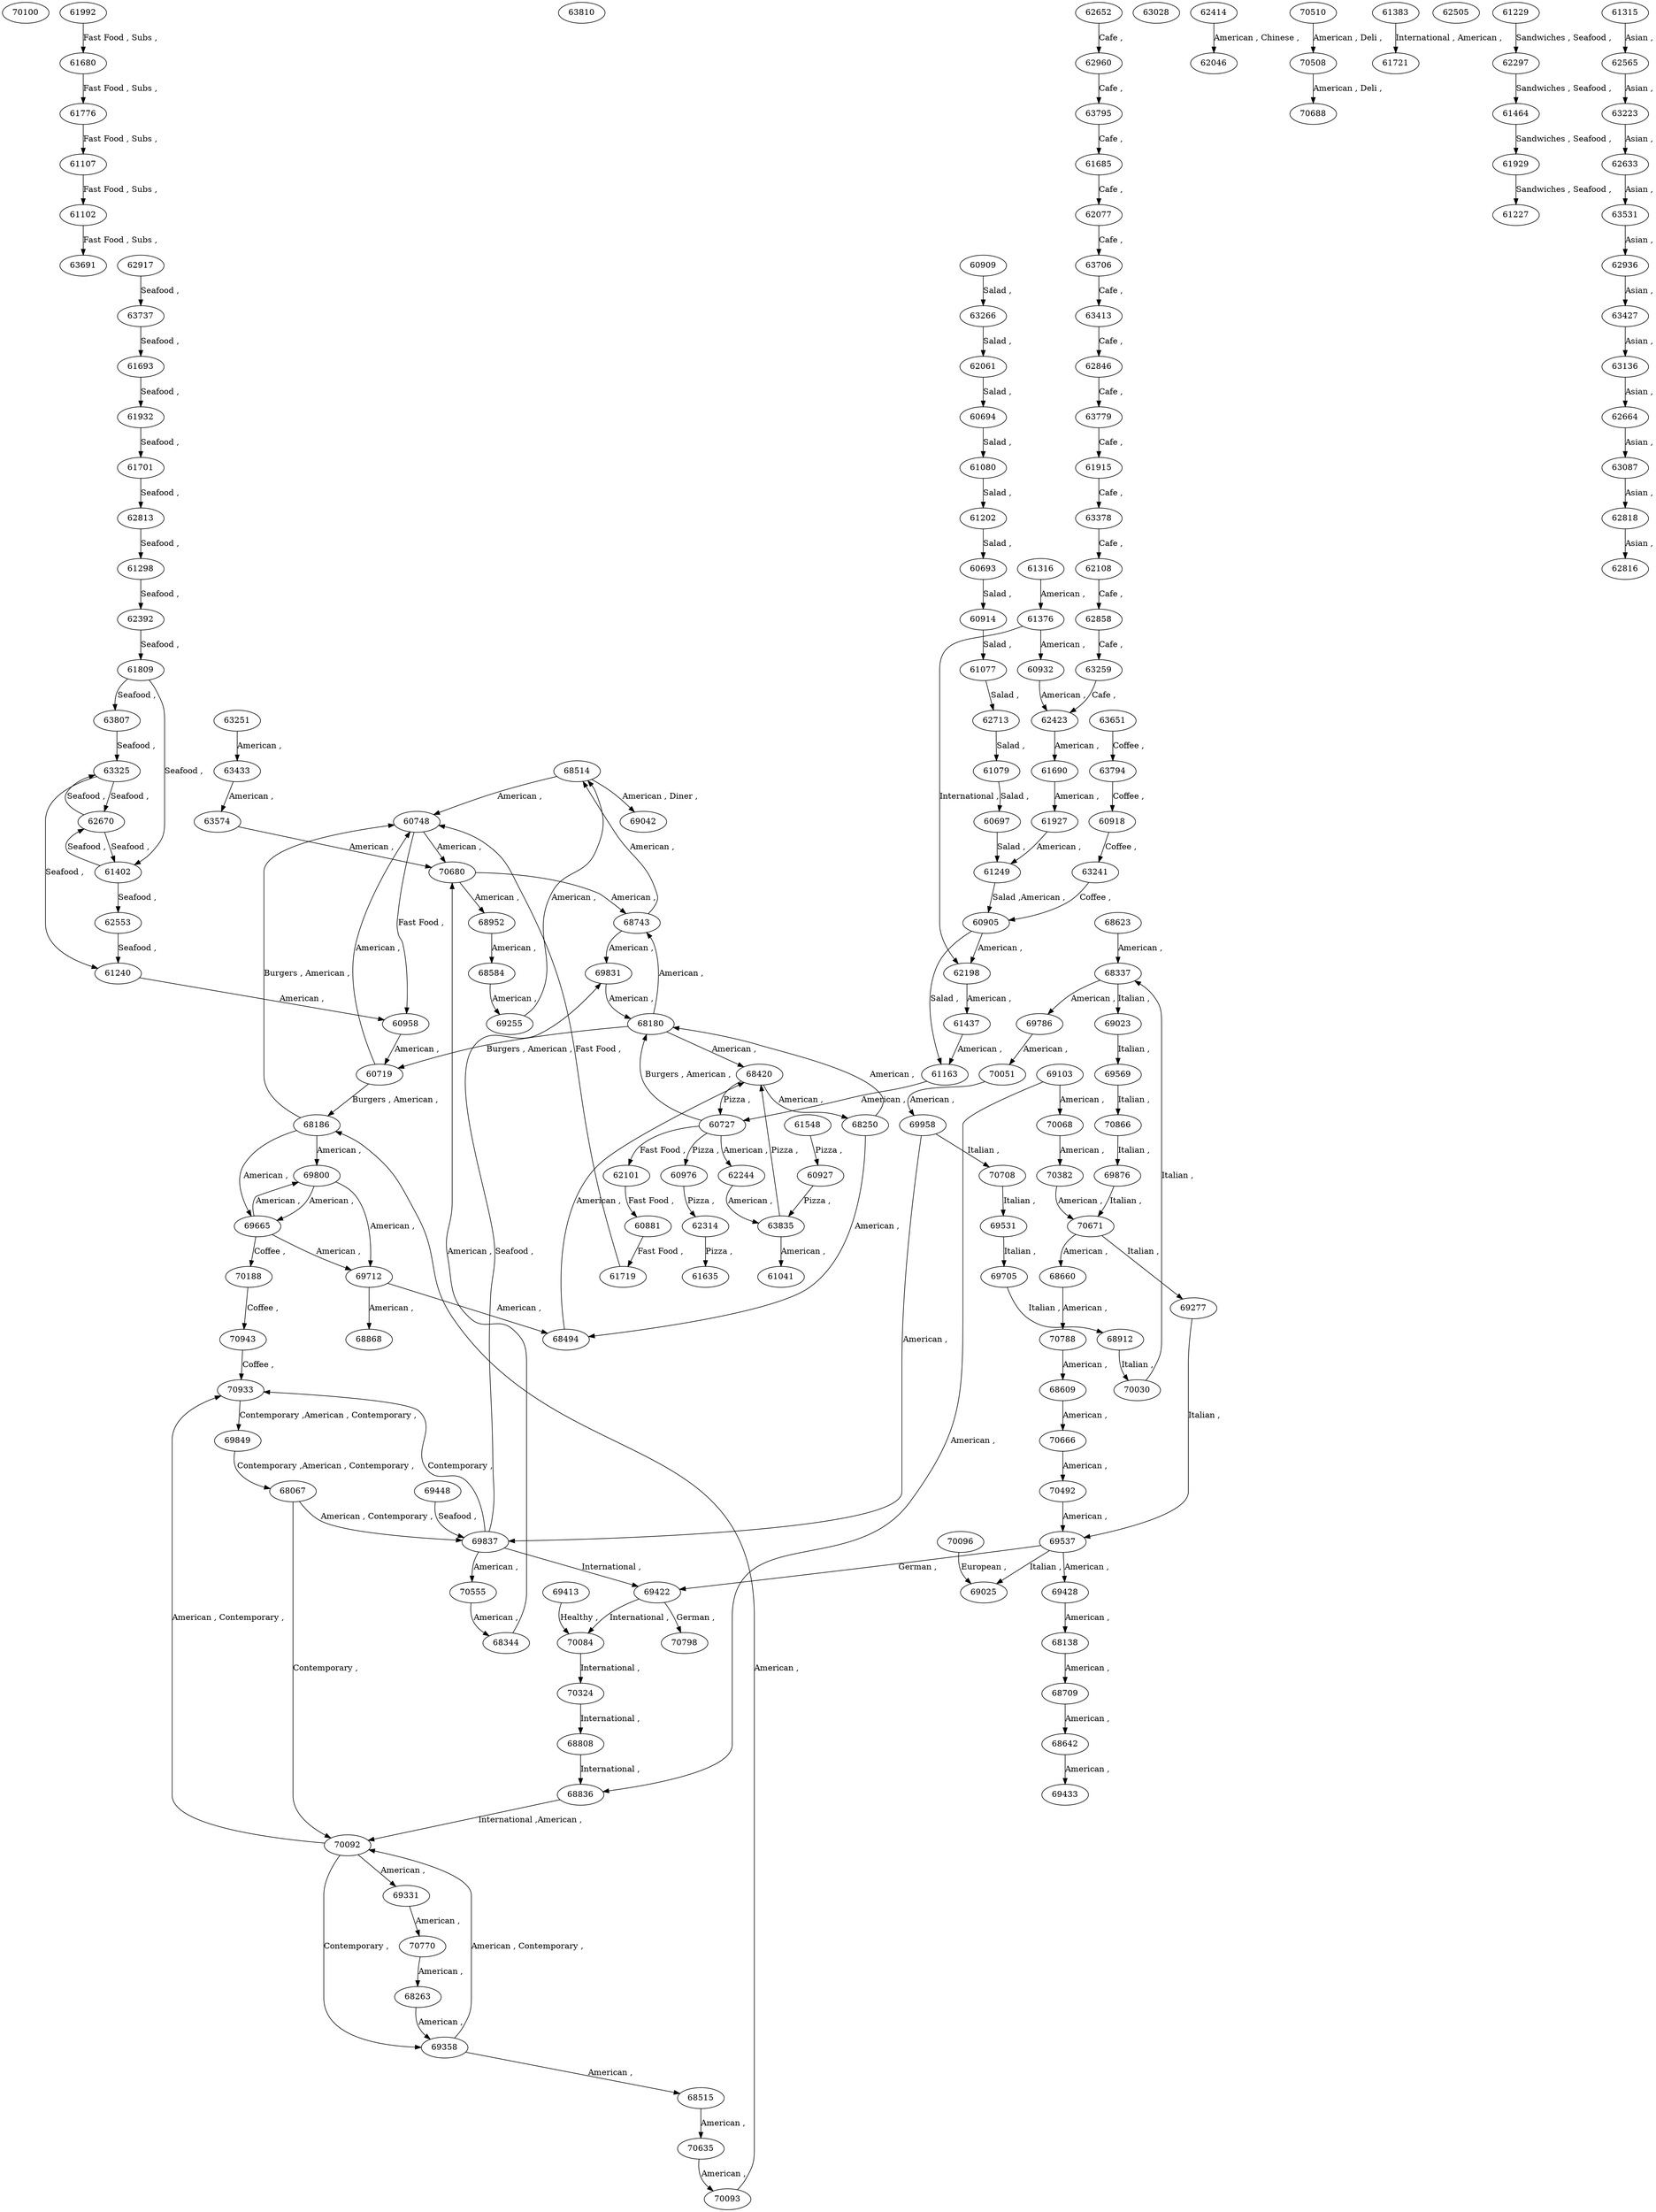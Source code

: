 strict digraph G {
  70100 [ id="70100" name="India Garden" score="0.0" x="35.578815" y="-82.521095" keywords="Indian , Asian , Pakistani ," ];
  61992 [ id="61992" name="Quoc Huong Banh Mi Fast Food" score="0.0" x="33.888906" y="-84.283884" keywords="Vietnamese , Fast Food , Sandwiches , Subs ," ];
  61680 [ id="61680" name="Gyro Wrap" score="0.0" x="33.957749" y="-83.375742" keywords="Greek , Fast Food , Sandwiches , Subs ," ];
  61776 [ id="61776" name="Schlotzskys Deli" score="0.0" x="33.945915" y="-83.405241" keywords="Pizza , Sandwiches , American , Deli , Fast Food , Subs , Wraps ," ];
  61107 [ id="61107" name="Subway" score="0.0" x="33.948915" y="-83.409536" keywords="Sandwiches , American , Fast Food , Subs ," ];
  61102 [ id="61102" name="Subway" score="0.0" x="33.961967" y="-83.39283" keywords="Sandwiches , American , Fast Food , Subs ," ];
  63691 [ id="63691" name="Subway" score="0.0" x="33.992176" y="-83.759689" keywords="Sandwiches , American , Subs , Fast Food ," ];
  63810 [ id="63810" name="Helen's Country Cafe" score="0.0" x="34.702978" y="-83.73676" keywords="American , Cafe ," ];
  68514 [ id="68514" name="Huddle House Restaurant" score="0.0" x="35.045516" y="-83.821471" keywords="American , Diner ," ];
  69042 [ id="69042" name="Huddle House Restaurant" score="0.0" x="35.556647" y="-82.537988" keywords="American , Diner ," ];
  68180 [ id="68180" name="Burger King" score="0.0" x="35.498133" y="-82.985395" keywords="Burgers , Fast Food , American ," ];
  63028 [ id="63028" name="Taj of India" score="0.0" x="33.514706" y="-82.0592" keywords="Indian , Pakistani ," ];
  68186 [ id="68186" name="Burger King" score="0.0" x="35.240107" y="-82.729746" keywords="Burgers , American , Fast Food ," ];
  69800 [ id="69800" name="Henry's" score="0.0" x="35.2358346166667" y="-82.73146325" keywords="American ," ];
  69665 [ id="69665" name="Sunrise Cafe" score="0.0" x="35.23621511" y="-82.73267288" keywords="American , Coffee ," ];
  69712 [ id="69712" name="Hob Nob Restaurant" score="0.0" x="35.234283" y="-82.73541" keywords="American ," ];
  68494 [ id="68494" name="Taco Bell" score="0.0" x="35.526312" y="-82.961467" keywords="American , Mexican ," ];
  68420 [ id="68420" name="Dominos Pizza" score="0.0" x="35.500411" y="-82.987204" keywords="Pizza , American , Subs , Wings ," ];
  68250 [ id="68250" name="McDonald's" score="0.0" x="35.50401895" y="-82.99130085" keywords="American , Fast Food ," ];
  68743 [ id="68743" name="Bogart's Restaurant and Tavern" score="0.0" x="35.48586" y="-82.9905186666667" keywords="American ," ];
  60748 [ id="60748" name="Burger King" score="0.0" x="34.879638" y="-83.389552" keywords="American , Burgers , Fast Food ," ];
  70680 [ id="70680" name="Harrisons Fine Dining and Catering" score="0.0" x="35.38099" y="-83.252807" keywords="American ," ];
  68952 [ id="68952" name="Lucio's Restaurant" score="0.0" x="35.184745" y="-83.36945" keywords="American , Italian ," ];
  68584 [ id="68584" name="The Normandie" score="0.0" x="35.179473" y="-83.385968" keywords="American ," ];
  69255 [ id="69255" name="Sunset Restaurant" score="0.0" x="35.186175" y="-83.389152" keywords="American ," ];
  69837 [ id="69837" name="Savoy" score="0.0" x="35.638836" y="-82.57645" keywords="American , International , Contemporary , Seafood ," ];
  69422 [ id="69422" name="The Bier Garden" score="0.0" x="35.596088" y="-82.55498" keywords="American , Fusion , German , International ," ];
  70084 [ id="70084" name="Doc Chey's" score="0.0" x="35.593502" y="-82.551456" keywords="Asian , Chinese , Korean , Thai , Vietnamese , Healthy , International , Noodle Bar , Pan Asian ," ];
  70324 [ id="70324" name="Fig" score="0.0" x="35.567056" y="-82.541498" keywords="American , French , Fusion , International , Seafood ," ];
  68808 [ id="68808" name="Applebee's" score="0.0" x="35.510633" y="-82.526488" keywords="American , Barbecue , Burgers , Steak , Cajun , International , Ribs , Sandwiches , Soup ," ];
  68836 [ id="68836" name="Applebee's" score="0.0" x="35.329717" y="-82.448546" keywords="American , Burgers , Steak , Barbecue , Cajun , International , Ribs , Sandwiches , Soup ," ];
  70092 [ id="70092" name="Flight-Wood Grill and Wine Bar" score="0.0" x="35.31678" y="-82.46027" keywords="American , Contemporary , Grill , International ," ];
  62917 [ id="62917" name="California Dreaming" score="0.0" x="33.996681" y="-84.07858" keywords="American , Burgers , Sandwiches , Seafood , Steak , Tex Mex ," ];
  63737 [ id="63737" name="Footprints Cafe" score="0.0" x="33.93349" y="-83.9779342" keywords="Caribbean , Cajun , Creole , Seafood ," ];
  61693 [ id="61693" name="Outback Steakhouse" score="0.0" x="34.02512" y="-84.05189" keywords="Steak , American , Barbecue , Burgers , Ribs , Seafood ," ];
  61932 [ id="61932" name="Austin's Steaks and Seafood" score="0.0" x="34.186913" y="-84.14392" keywords="Steak , American , Seafood ," ];
  61701 [ id="61701" name="Outback Steakhouse" score="0.0" x="34.180667" y="-84.132844" keywords="Steak , American , Barbecue , Burgers , Ribs , Seafood ," ];
  62813 [ id="62813" name="Foster House" score="0.0" x="34.207412" y="-84.141902" keywords="American , Ice Cream , Sandwiches , Seafood , Southern ," ];
  61298 [ id="61298" name="Captian D's Seafood" score="0.0" x="34.093655" y="-84.00931" keywords="Seafood , American ," ];
  62392 [ id="62392" name="Bonefish Grill" score="0.0" x="34.075924" y="-83.98402" keywords="Seafood , American ," ];
  61809 [ id="61809" name="Logan's Roadhouse" score="0.0" x="33.9397640546223" y="-83.4595727920532" keywords="American , Burgers , Seafood , Steak ," ];
  63807 [ id="63807" name="Fish Tales Lakeside Grille" score="0.0" x="34.181071" y="-83.931789" keywords="Seafood , American , Caribbean ," ];
  63325 [ id="63325" name="Mama's Boy Restaurant" score="0.0" x="33.953304" y="-83.36532" keywords="Southern , Vegetarian , American , Burgers , Eclectic , Seafood , Soul Food ," ];
  62670 [ id="62670" name="Copper Creek Brewing Company" score="0.0" x="33.958885" y="-83.376663" keywords="American , Seafood ," ];
  61402 [ id="61402" name="Captain D's Seafood" score="0.0" x="33.960552" y="-83.384285" keywords="American , Seafood ," ];
  62553 [ id="62553" name="Crossroads Bar and Grille" score="0.0" x="34.176268" y="-83.911599" keywords="American , Seafood , Steak ," ];
  61240 [ id="61240" name="Swamp Guinea Restaurant" score="0.0" x="34.373728" y="-82.939563" keywords="American , Seafood ," ];
  61249 [ id="61249" name="Chili's" score="0.0" x="34.296377" y="-83.854446" keywords="American , Burgers , Mexican , Sandwiches , Southwestern , Tex Mex , Barbecue , Healthy , Pub Food , Ribs , Salad , Soup , Steak , Traditional ," ];
  62414 [ id="62414" name="China Heaven" score="0.0" x="33.99074" y="-84.27671" keywords="American , Asian , Chinese , International ," ];
  62046 [ id="62046" name="Golden Palace II" score="0.0" x="34.004684" y="-83.98817" keywords="Chinese , American , Asian ," ];
  61376 [ id="61376" name="Applebee's" score="0.0" x="34.284189" y="-83.847218" keywords="American , Burgers , Sandwiches , Barbecue , Cajun , International , Ribs , Soup , Steak ," ];
  62198 [ id="62198" name="Luna's Restaurant" score="0.0" x="34.29883" y="-83.827109" keywords="American , Continental , International , Italian ," ];
  69448 [ id="69448" name="Fisherman's Quarters II" score="0.0" x="35.5790565" y="-82.608626" keywords="Seafood , American ," ];
  69831 [ id="69831" name="Sagebrush Steakhouse" score="0.0" x="35.55741" y="-82.85117" keywords="American , Seafood , Steak ," ];
  70510 [ id="70510" name="Jersey Mike's Subs" score="0.0" x="35.515955" y="-82.527738" keywords="Sandwiches , American , Deli , Subs , Wraps ," ];
  70508 [ id="70508" name="Jersey Mike's Subs" score="0.0" x="35.583057" y="-82.603606" keywords="American , Sandwiches , Deli , Wraps ," ];
  70688 [ id="70688" name="Jersey Mike's Subs" score="0.0" x="35.622127" y="-82.554597" keywords="Sandwiches , American , Deli ," ];
  63251 [ id="63251" name="Zaxby's" score="0.0" x="34.875707" y="-83.961596" keywords="American , Wings ," ];
  63433 [ id="63433" name="Comfort Cafe" score="0.0" x="34.876759" y="-83.958061" keywords="American , Cafe , Deli ," ];
  63574 [ id="63574" name="Wendys" score="0.0" x="34.882536" y="-83.949313" keywords="American , Burgers , Fast Food , Soup ," ];
  61383 [ id="61383" name="Applebee's" score="0.0" x="33.949241" y="-83.412051" keywords="American , Burgers , Barbecue , Cajun , Sandwiches , Grill , International , Ribs , Soup , Steak ," ];
  61721 [ id="61721" name="City Bar" score="0.0" x="33.95867" y="-83.37556" keywords="American , International ," ];
  69537 [ id="69537" name="Black Forest Restaurant" score="0.0" x="35.47977" y="-82.524469" keywords="German , Italian , American , Catering ," ];
  70798 [ id="70798" name="Bavarian Dining Restaurant" score="0.0" x="35.657593" y="-82.57983" keywords="German , Austrian ," ];
  68623 [ id="68623" name="Leicester Restaurant" score="0.0" x="35.591545" y="-82.60454" keywords="American ," ];
  68337 [ id="68337" name="Pizza Hut" score="0.0" x="35.564112" y="-82.628418" keywords="Pizza , American , Chicken , Italian , Pasta , Wings ," ];
  69786 [ id="69786" name="Fatz Cafe" score="0.0" x="35.5614185" y="-82.6322975" keywords="American , Cafe ," ];
  70051 [ id="70051" name="Urban Burrito" score="0.0" x="35.638836" y="-82.57645" keywords="American , Mexican , Southwestern ," ];
  69958 [ id="69958" name="Asheville Pizza and Brewing Company" score="0.0" x="35.638836" y="-82.57645" keywords="Pizza , American , Italian ," ];
  70555 [ id="70555" name="Philly Hoagie House" score="0.0" x="35.65196" y="-82.58098675" keywords="Sandwiches , Ice Cream , American , Subs ," ];
  68344 [ id="68344" name="Pizza Hut" score="0.0" x="35.667892" y="-82.584496" keywords="Pizza , American , Italian ," ];
  70708 [ id="70708" name="Mezzaluna Pizza Company" score="0.0" x="35.3152" y="-82.45993" keywords="Italian , Pizza ," ];
  69531 [ id="69531" name="Vincenzo's Ristorante and Bistro" score="0.0" x="35.59616" y="-82.55095" keywords="Italian , Continental , Seafood ," ];
  69705 [ id="69705" name="Fiore's Cottonwood Ristorante Toscana" score="0.0" x="35.59583" y="-82.55038" keywords="Italian , Pizza ," ];
  68912 [ id="68912" name="Olive Garden" score="0.0" x="35.592347" y="-82.530897" keywords="Italian , American ," ];
  70030 [ id="70030" name="Pomodoros Greek and Italian Cafe" score="0.0" x="35.587395" y="-82.49108" keywords="Italian , Greek , Ice Cream , Mediterranean , Pizza ," ];
  69023 [ id="69023" name="Carrabba's Italian Grill" score="0.0" x="35.586246" y="-82.52814" keywords="Italian ," ];
  69569 [ id="69569" name="Pastabilities" score="0.0" x="35.577923" y="-82.5805" keywords="Italian , Pizza , Pasta ," ];
  70866 [ id="70866" name="Rezaz Mediterranean Cuisine" score="0.0" x="35.567933" y="-82.543955" keywords="Mediterranean , Italian , American , Greek ," ];
  69876 [ id="69876" name="Eddie Spaghetti" score="0.0" x="35.521152" y="-82.529106" keywords="Italian , Pizza ," ];
  70671 [ id="70671" name="Frankie Bones Restaurant and Lounge" score="0.0" x="35.50261" y="-82.52358" keywords="American , Italian , Steak , Salad , Seafood ," ];
  69277 [ id="69277" name="Iannucci's Pizzeria and Italian" score="0.0" x="35.488521" y="-82.524323" keywords="Italian , Pizza ," ];
  69025 [ id="69025" name="Carrabba's Italian Grill" score="0.0" x="35.445602" y="-82.53724" keywords="Italian , European ," ];
  70096 [ id="70096" name="Gondola Italian Restaurant" score="0.0" x="35.28367" y="-81.27221" keywords="Italian , European , Pizza ," ];
  70188 [ id="70188" name="Flat Rock Coffee" score="0.0" x="35.29712" y="-82.4136089" keywords="Coffee ," ];
  70943 [ id="70943" name="The Living Room Coffeehouse and Cafe" score="0.0" x="35.318135" y="-82.460509" keywords="Coffee , Sandwiches ," ];
  70933 [ id="70933" name="Posana Cafe" score="0.0" x="35.59503" y="-82.5517" keywords="American , Asian , Coffee , Contemporary , Continental , Tea ," ];
  60958 [ id="60958" name="Pizza Hut" score="0.0" x="34.448291" y="-83.127494" keywords="Pizza , American , Fast Food , Italian ," ];
  60719 [ id="60719" name="Shoney's Restaurant" score="0.0" x="34.448219" y="-83.126418" keywords="American , Burgers ," ];
  69103 [ id="69103" name="Fatz Cafe" score="0.0" x="35.3309395" y="-82.446824" keywords="American , Cafe ," ];
  70068 [ id="70068" name="Chick-Fil-A" score="0.0" x="35.503228" y="-82.523781" keywords="American , Fast Food , Salad , Sandwiches , Soup , Wraps ," ];
  70382 [ id="70382" name="Panera Bread" score="0.0" x="35.502855" y="-82.523679" keywords="American , Bakery , Sandwiches ," ];
  68660 [ id="68660" name="Golden Corral" score="0.0" x="35.346553" y="-82.4325648" keywords="American , Sandwiches , Steak ," ];
  70788 [ id="70788" name="Zaxby's Restaurant" score="0.0" x="35.347336" y="-82.43488" keywords="American , Catering , Wings ," ];
  68609 [ id="68609" name="O'Charley's" score="0.0" x="35.347332" y="-82.434875" keywords="American ," ];
  70666 [ id="70666" name="Firehouse Sub" score="0.0" x="35.4827397833333" y="-82.53744" keywords="American , Sandwiches , Wraps ," ];
  70492 [ id="70492" name="French Fryz" score="0.0" x="35.48405" y="-82.52568595" keywords="American , Burgers , Hot Dogs ," ];
  69428 [ id="69428" name="Acropolis Pizza" score="0.0" x="35.45841" y="-82.51847" keywords="Pizza , American , Greek , Mediterranean ," ];
  68138 [ id="68138" name="Sonic Drive-In" score="0.0" x="35.453028" y="-82.523305" keywords="American , Burgers , Fast Food ," ];
  68709 [ id="68709" name="Chili's" score="0.0" x="35.445415" y="-82.533173" keywords="American , Traditional ," ];
  68642 [ id="68642" name="Ruby Tuesday" score="0.0" x="35.437123" y="-82.529653" keywords="Burgers , American ," ];
  69433 [ id="69433" name="Blue Sky Cafe" score="0.0" x="35.427329" y="-82.5021545" keywords="American , Sandwiches , Vegetarian , Wraps ," ];
  62652 [ id="62652" name="Bonappett Cafe" score="0.0" x="33.908458" y="-84.358872" keywords="American , Cafe ," ];
  62960 [ id="62960" name="International Oasis Cafe" score="0.0" x="33.857257" y="-84.312754" keywords="Cafe , International ," ];
  63795 [ id="63795" name="Cafe Trumps At The Garden" score="0.0" x="33.905318" y="-83.374399" keywords="American , Cafe ," ];
  61685 [ id="61685" name="Lumpkin Cafe" score="0.0" x="33.936783" y="-83.38782" keywords="Cafe , Fast Food ," ];
  62077 [ id="62077" name="The Manhattan Bar" score="0.0" x="33.95898" y="-83.37891" keywords="Cafe ," ];
  63706 [ id="63706" name="Three Dollar Cafe Dunwoody" score="0.0" x="33.988385" y="-84.3509942293167" keywords="American , Burgers , Cafe , Italian , Japanese , Sandwiches ," ];
  63413 [ id="63413" name="Camille's Sidewalk Cafe" score="0.0" x="33.885418" y="-84.249276" keywords="American , Cafe ," ];
  62846 [ id="62846" name="Mittie's Cafe and Tea Room" score="0.0" x="34.077202" y="-84.294638" keywords="American , Cafe , French , Tea ," ];
  63779 [ id="63779" name="The Bleu House Cafe" score="0.0" x="33.937861" y="-84.2096959" keywords="American , Cafe , Sandwiches ," ];
  61915 [ id="61915" name="Norcross Station Cafe" score="0.0" x="33.94193" y="-84.213289" keywords="American , Cafe , Seafood ," ];
  63378 [ id="63378" name="Three Dollar Cafe Jr" score="0.0" x="34.064713" y="-84.253231" keywords="American , Cafe ," ];
  62108 [ id="62108" name="Huck's Cafe" score="0.0" x="34.213661" y="-83.461141" keywords="Cafe ," ];
  62858 [ id="62858" name="Patricks Cafe" score="0.0" x="34.110669" y="-84.204145" keywords="American , Cafe ," ];
  63259 [ id="63259" name="Asia Cafe" score="0.0" x="33.98697" y="-83.7167885" keywords="Cafe ," ];
  62423 [ id="62423" name="Clearview Cafe" score="0.0" x="34.295833" y="-83.818764" keywords="American , Cafe ," ];
  62505 [ id="62505" name="Subway" score="0.0" x="34.11022" y="-82.865236" keywords="Sandwiches , Fast Food , American , Burgers , Salad , Subs ," ];
  60727 [ id="60727" name="Sonic Drive-In" score="0.0" x="34.6090125" y="-83.7723518" keywords="American , Burgers , Fast Food , Hot Dogs , Pizza ," ];
  62101 [ id="62101" name="Dynasty Restaurant" score="0.0" x="34.585277" y="-83.761302" keywords="Chinese , Fast Food ," ];
  60881 [ id="60881" name="McDonald's" score="0.0" x="34.25847" y="-83.46475" keywords="Burgers , American , Fast Food ," ];
  61719 [ id="61719" name="China Palace" score="0.0" x="34.352318" y="-82.932063" keywords="Chinese , Fast Food ," ];
  60909 [ id="60909" name="IHOP" score="0.0" x="34.09319" y="-84.28043" keywords="American , Sandwiches , Burgers , Coffee , Salad , Soup , Steak , Wraps ," ];
  63266 [ id="63266" name="Bob's Small Town Grille" score="0.0" x="34.286491" y="-83.109557" keywords="American , Salad ," ];
  62061 [ id="62061" name="Mellow Mushroom Pizza Bakers" score="0.0" x="34.02919" y="-84.18905" keywords="Pizza , American , Calzones , Salad , Subs ," ];
  60694 [ id="60694" name="Chick-Fil-A" score="0.0" x="33.966202" y="-84.010696" keywords="Sandwiches , American , Chicken , Fast Food , Salad , Soup , Wraps ," ];
  61080 [ id="61080" name="Arbys" score="0.0" x="33.98938" y="-83.72063" keywords="American , Burgers , Chicken , Salad , Sandwiches ," ];
  61202 [ id="61202" name="Ruby Tuesday" score="0.0" x="34.071301" y="-83.985197" keywords="American , Burgers , Pub Food , Salad , Sandwiches ," ];
  60693 [ id="60693" name="Chick-Fil-A" score="0.0" x="34.187693" y="-84.143169" keywords="Sandwiches , American , Chicken , Fast Food , Salad , Soup , Wraps ," ];
  60914 [ id="60914" name="IHOP" score="0.0" x="34.180171" y="-84.133273" keywords="American , Burgers , Salad , Sandwiches , Soup , Steak , Wraps ," ];
  61077 [ id="61077" name="Arbys" score="0.0" x="34.186998" y="-84.140371" keywords="American , Burgers , Chicken , Fast Food , Salad , Sandwiches ," ];
  62713 [ id="62713" name="Mike's Grill" score="0.0" x="34.11755" y="-83.57322" keywords="Salad ," ];
  61079 [ id="61079" name="Arbys" score="0.0" x="34.152218" y="-83.64276" keywords="American , Sandwiches , Burgers , Chicken , Fast Food , Salad ," ];
  60697 [ id="60697" name="Chick-Fil-A" score="0.0" x="34.220299" y="-83.862542" keywords="American , Fast Food , Sandwiches , Chicken , Salad , Soup , Wraps ," ];
  60905 [ id="60905" name="IHOP" score="0.0" x="34.299088" y="-83.821667" keywords="American , Sandwiches , Burgers , Coffee , Salad , Soup , Steak , Wraps ," ];
  61163 [ id="61163" name="Wendys" score="0.0" x="34.311657" y="-83.81428" keywords="Burgers , American , Fast Food , Salad ," ];
  61316 [ id="61316" name="Ryan's Family Steak House" score="0.0" x="34.274403" y="-83.86119" keywords="American , Steak ," ];
  60932 [ id="60932" name="Pizza Hut" score="0.0" x="34.285114" y="-83.844492" keywords="Pizza , American , Italian ," ];
  61690 [ id="61690" name="Outback Steakhouse" score="0.0" x="34.295512" y="-83.8539218902588" keywords="Steak , American , Burgers , Pub Food , Sandwiches ," ];
  61927 [ id="61927" name="Texas Roadhouse" score="0.0" x="34.296125" y="-83.853963" keywords="American , Steak , Barbecue , Southwestern ," ];
  61437 [ id="61437" name="Panera Bread" score="0.0" x="34.307178" y="-83.826393" keywords="American , Bakery , Pizza , Sandwiches ," ];
  62244 [ id="62244" name="Dylan's Place" score="0.0" x="34.371295" y="-83.870095" keywords="American , Barbecue , Burgers , Ribs , Sandwiches ," ];
  63835 [ id="63835" name="Papa's Pizza To Go" score="0.0" x="34.487203" y="-83.760429" keywords="Pizza , American ," ];
  61041 [ id="61041" name="Dari Spot" score="0.0" x="34.43254901" y="-83.808158" keywords="American ," ];
  69413 [ id="69413" name="Salsa Mexican Caribbean Restaurant" score="0.0" x="35.594986" y="-82.551956" keywords="Caribbean , Mexican , Healthy ," ];
  63651 [ id="63651" name="Jittery Joes" score="0.0" x="33.9250406756221" y="-83.339905" keywords="Bagels , Coffee , Tea ," ];
  63794 [ id="63794" name="Brown Bag Deli and Bagel" score="0.0" x="34.0558858" y="-84.0642445" keywords="Bagels , Coffee , Deli , Sandwiches , Subs ," ];
  60918 [ id="60918" name="IHOP" score="0.0" x="33.94662" y="-83.400828" keywords="American , Sandwiches , Burgers , Coffee , Salad , Soup , Steak , Wraps ," ];
  63241 [ id="63241" name="Walkers Coffee Shop and Pub" score="0.0" x="33.95793" y="-83.375244" keywords="Coffee ," ];
  69849 [ id="69849" name="Tupelo Honey Cafe" score="0.0" x="35.59469" y="-82.55463" keywords="Southern , American , Cafe , Contemporary ," ];
  68067 [ id="68067" name="Market Place" score="0.0" x="35.594906" y="-82.555084" keywords="American , Contemporary , Continental , Seafood ," ];
  69358 [ id="69358" name="Sinbad Restaurant" score="0.0" x="35.312903" y="-82.462021" keywords="Mediterranean , Middle Eastern , American , Contemporary ," ];
  61548 [ id="61548" name="Papa Johns Pizza" score="0.0" x="34.782906" y="-84.81058" keywords="Pizza , American ," ];
  60927 [ id="60927" name="Pizza Hut" score="0.0" x="34.511662" y="-83.544873" keywords="Pizza , American , Italian ," ];
  60976 [ id="60976" name="Pizza Hut" score="0.0" x="34.872009" y="-84.316386" keywords="Pizza , American ," ];
  62314 [ id="62314" name="Downtown Pizza Company" score="0.0" x="34.870396" y="-83.961772" keywords="Pizza , Sandwiches , Subs ," ];
  61635 [ id="61635" name="Papas Pizza to Go" score="0.0" x="34.876027" y="-83.958113" keywords="Pizza , Sandwiches , Subs ," ];
  69331 [ id="69331" name="Hannah Flanagan's Pub and Eatery" score="0.0" x="35.31588" y="-82.46" keywords="Irish , Burgers , American ," ];
  70770 [ id="70770" name="The Never Blue" score="0.0" x="35.314198" y="-82.4597" keywords="American , Eclectic ," ];
  68263 [ id="68263" name="McDonald's" score="0.0" x="35.30702" y="-82.455765" keywords="American , Burgers , Fast Food ," ];
  68515 [ id="68515" name="Mr Gattis" score="0.0" x="35.30843" y="-82.459198" keywords="Pizza , American ," ];
  70635 [ id="70635" name="Chef Starr, To Go" score="0.0" x="35.309948" y="-82.4626" keywords="American ," ];
  70093 [ id="70093" name="Fujiyama" score="0.0" x="35.2600514666667" y="-82.7153356166667" keywords="American , Japanese ," ];
  68868 [ id="68868" name="Cardinal Drive-In" score="0.0" x="35.22523" y="-82.724724" keywords="American ," ];
  61229 [ id="61229" name="Golden Corral" score="0.0" x="33.4158" y="-82.02389" keywords="American , Bakery , Burgers , Healthy , Italian , Pizza , Sandwiches , Seafood , Steak ," ];
  62297 [ id="62297" name="Blue Sky Kitchen" score="0.0" x="33.476685" y="-81.96975" keywords="American , Cuban , Sandwiches , Seafood , Soul Food , Southern , Subs ," ];
  61464 [ id="61464" name="Olive Garden" score="0.0" x="33.50892" y="-82.024097" keywords="Italian , American , Salad , Sandwiches , Seafood ," ];
  61929 [ id="61929" name="The Snug Steak and Grill" score="0.0" x="33.50122" y="-82.08275" keywords="American , Burgers , Pub Food , Sandwiches , Seafood , Steak ," ];
  61227 [ id="61227" name="Golden Corral" score="0.0" x="33.507537" y="-82.092806" keywords="American , Bakery , Burgers , Healthy , Italian , Pizza , Salad , Sandwiches , Seafood , Steak ," ];
  61315 [ id="61315" name="Peking Restaurant" score="0.0" x="33.945816" y="-83.430885" keywords="Chinese , Asian ," ];
  62565 [ id="62565" name="Golden Dragon Restaurant" score="0.0" x="33.94872" y="-83.40952" keywords="Chinese , Asian ," ];
  63223 [ id="63223" name="Taste of India" score="0.0" x="33.95748" y="-83.376234" keywords="Indian , Asian ," ];
  62633 [ id="62633" name="Thai Spoon" score="0.0" x="33.957768" y="-83.376942" keywords="Thai , Asian ," ];
  63531 [ id="63531" name="Shokitini" score="0.0" x="33.957691" y="-83.379349" keywords="Sushi , Asian , Japanese ," ];
  62936 [ id="62936" name="Doc Chey's Asian Kitchen" score="0.0" x="33.958809" y="-83.374472" keywords="Asian , Chinese , Fusion , Healthy , Japanese , Korean , Pan Asian , Thai , Vietnamese ," ];
  63427 [ id="63427" name="China Wok" score="0.0" x="33.972668" y="-83.4129" keywords="Chinese , Asian ," ];
  63136 [ id="63136" name="Green Tea" score="0.0" x="34.113129" y="-83.875362" keywords="Asian , Chinese , Japanese , Thai , Fusion , Tea ," ];
  62664 [ id="62664" name="China Garden" score="0.0" x="34.17707" y="-83.91109" keywords="Chinese , Asian ," ];
  63087 [ id="63087" name="Chin Chin Chinese Restaurant" score="0.0" x="34.35874" y="-84.043495" keywords="Chinese , Asian ," ];
  62818 [ id="62818" name="Great Wall" score="0.0" x="34.12809" y="-83.58477" keywords="Asian ," ];
  62816 [ id="62816" name="Grand Buffet" score="0.0" x="34.250922" y="-83.461172" keywords="Asian , Buffet , Chinese ," ];
  61992 -> 61680 [ label="Fast Food , Subs ," noOfQueries="0" ];
  61680 -> 61776 [ label="Fast Food , Subs ," noOfQueries="0" ];
  61776 -> 61107 [ label="Fast Food , Subs ," noOfQueries="0" ];
  61107 -> 61102 [ label="Fast Food , Subs ," noOfQueries="0" ];
  61102 -> 63691 [ label="Fast Food , Subs ," noOfQueries="0" ];
  68514 -> 69042 [ label="American , Diner ," noOfQueries="0" ];
  68186 -> 69800 [ label="American ," noOfQueries="0" ];
  69800 -> 69665 [ label="American ," noOfQueries="0" ];
  69665 -> 69712 [ label="American ," noOfQueries="0" ];
  69712 -> 68494 [ label="American ," noOfQueries="0" ];
  68494 -> 68420 [ label="American ," noOfQueries="0" ];
  68420 -> 68250 [ label="American ," noOfQueries="1" ];
  68250 -> 68180 [ label="American ," noOfQueries="0" ];
  68180 -> 68743 [ label="American ," noOfQueries="0" ];
  68743 -> 68514 [ label="American ," noOfQueries="0" ];
  68514 -> 60748 [ label="American ," noOfQueries="0" ];
  60748 -> 70680 [ label="American ," noOfQueries="0" ];
  70680 -> 68952 [ label="American ," noOfQueries="1" ];
  68952 -> 68584 [ label="American ," noOfQueries="1" ];
  68584 -> 69255 [ label="American ," noOfQueries="1" ];
  69837 -> 69422 [ label="International ," noOfQueries="0" ];
  69422 -> 70084 [ label="International ," noOfQueries="0" ];
  70084 -> 70324 [ label="International ," noOfQueries="0" ];
  70324 -> 68808 [ label="International ," noOfQueries="0" ];
  68808 -> 68836 [ label="International ," noOfQueries="0" ];
  68836 -> 70092 [ label="International ,American ," noOfQueries="1" ];
  62917 -> 63737 [ label="Seafood ," noOfQueries="0" ];
  63737 -> 61693 [ label="Seafood ," noOfQueries="0" ];
  61693 -> 61932 [ label="Seafood ," noOfQueries="0" ];
  61932 -> 61701 [ label="Seafood ," noOfQueries="0" ];
  61701 -> 62813 [ label="Seafood ," noOfQueries="0" ];
  62813 -> 61298 [ label="Seafood ," noOfQueries="0" ];
  61298 -> 62392 [ label="Seafood ," noOfQueries="0" ];
  62392 -> 61809 [ label="Seafood ," noOfQueries="0" ];
  61809 -> 63807 [ label="Seafood ," noOfQueries="0" ];
  63807 -> 63325 [ label="Seafood ," noOfQueries="0" ];
  63325 -> 62670 [ label="Seafood ," noOfQueries="0" ];
  62670 -> 61402 [ label="Seafood ," noOfQueries="0" ];
  61402 -> 62553 [ label="Seafood ," noOfQueries="0" ];
  62553 -> 61240 [ label="Seafood ," noOfQueries="0" ];
  62414 -> 62046 [ label="American , Chinese ," noOfQueries="0" ];
  61376 -> 62198 [ label="International ," noOfQueries="0" ];
  69448 -> 69837 [ label="Seafood ," noOfQueries="0" ];
  69837 -> 69831 [ label="Seafood ," noOfQueries="0" ];
  70510 -> 70508 [ label="American , Deli ," noOfQueries="0" ];
  70508 -> 70688 [ label="American , Deli ," noOfQueries="0" ];
  63251 -> 63433 [ label="American ," noOfQueries="0" ];
  63433 -> 63574 [ label="American ," noOfQueries="0" ];
  63574 -> 70680 [ label="American ," noOfQueries="0" ];
  69255 -> 68514 [ label="American ," noOfQueries="0" ];
  61383 -> 61721 [ label="International , American ," noOfQueries="0" ];
  69537 -> 69422 [ label="German ," noOfQueries="0" ];
  69422 -> 70798 [ label="German ," noOfQueries="0" ];
  68623 -> 68337 [ label="American ," noOfQueries="0" ];
  68337 -> 69786 [ label="American ," noOfQueries="0" ];
  69786 -> 70051 [ label="American ," noOfQueries="0" ];
  70051 -> 69958 [ label="American ," noOfQueries="0" ];
  69958 -> 69837 [ label="American ," noOfQueries="0" ];
  69837 -> 70555 [ label="American ," noOfQueries="0" ];
  70555 -> 68344 [ label="American ," noOfQueries="0" ];
  68344 -> 70680 [ label="American ," noOfQueries="0" ];
  70680 -> 68743 [ label="American ," noOfQueries="0" ];
  68743 -> 69831 [ label="American ," noOfQueries="0" ];
  69831 -> 68180 [ label="American ," noOfQueries="0" ];
  68180 -> 68420 [ label="American ," noOfQueries="0" ];
  68250 -> 68494 [ label="American ," noOfQueries="0" ];
  69958 -> 70708 [ label="Italian ," noOfQueries="0" ];
  70708 -> 69531 [ label="Italian ," noOfQueries="0" ];
  69531 -> 69705 [ label="Italian ," noOfQueries="0" ];
  69705 -> 68912 [ label="Italian ," noOfQueries="0" ];
  68912 -> 70030 [ label="Italian ," noOfQueries="0" ];
  70030 -> 68337 [ label="Italian ," noOfQueries="0" ];
  68337 -> 69023 [ label="Italian ," noOfQueries="0" ];
  69023 -> 69569 [ label="Italian ," noOfQueries="0" ];
  69569 -> 70866 [ label="Italian ," noOfQueries="0" ];
  70866 -> 69876 [ label="Italian ," noOfQueries="0" ];
  69876 -> 70671 [ label="Italian ," noOfQueries="0" ];
  70671 -> 69277 [ label="Italian ," noOfQueries="0" ];
  69277 -> 69537 [ label="Italian ," noOfQueries="0" ];
  69537 -> 69025 [ label="Italian ," noOfQueries="0" ];
  70096 -> 69025 [ label="European ," noOfQueries="0" ];
  69665 -> 70188 [ label="Coffee ," noOfQueries="0" ];
  70188 -> 70943 [ label="Coffee ," noOfQueries="0" ];
  70943 -> 70933 [ label="Coffee ," noOfQueries="0" ];
  61240 -> 60958 [ label="American ," noOfQueries="0" ];
  60958 -> 60719 [ label="American ," noOfQueries="0" ];
  60719 -> 60748 [ label="American ," noOfQueries="0" ];
  69103 -> 70068 [ label="American ," noOfQueries="0" ];
  70068 -> 70382 [ label="American ," noOfQueries="0" ];
  70382 -> 70671 [ label="American ," noOfQueries="0" ];
  70671 -> 68660 [ label="American ," noOfQueries="0" ];
  68660 -> 70788 [ label="American ," noOfQueries="0" ];
  70788 -> 68609 [ label="American ," noOfQueries="0" ];
  68609 -> 70666 [ label="American ," noOfQueries="0" ];
  70666 -> 70492 [ label="American ," noOfQueries="0" ];
  70492 -> 69537 [ label="American ," noOfQueries="0" ];
  69537 -> 69428 [ label="American ," noOfQueries="0" ];
  69428 -> 68138 [ label="American ," noOfQueries="0" ];
  68138 -> 68709 [ label="American ," noOfQueries="0" ];
  68709 -> 68642 [ label="American ," noOfQueries="0" ];
  68642 -> 69433 [ label="American ," noOfQueries="0" ];
  62652 -> 62960 [ label="Cafe ," noOfQueries="0" ];
  62960 -> 63795 [ label="Cafe ," noOfQueries="0" ];
  63795 -> 61685 [ label="Cafe ," noOfQueries="0" ];
  61685 -> 62077 [ label="Cafe ," noOfQueries="0" ];
  62077 -> 63706 [ label="Cafe ," noOfQueries="0" ];
  63706 -> 63413 [ label="Cafe ," noOfQueries="0" ];
  63413 -> 62846 [ label="Cafe ," noOfQueries="0" ];
  62846 -> 63779 [ label="Cafe ," noOfQueries="0" ];
  63779 -> 61915 [ label="Cafe ," noOfQueries="0" ];
  61915 -> 63378 [ label="Cafe ," noOfQueries="0" ];
  63378 -> 62108 [ label="Cafe ," noOfQueries="0" ];
  62108 -> 62858 [ label="Cafe ," noOfQueries="0" ];
  62858 -> 63259 [ label="Cafe ," noOfQueries="0" ];
  63259 -> 62423 [ label="Cafe ," noOfQueries="0" ];
  60727 -> 68180 [ label="Burgers , American ," noOfQueries="0" ];
  68180 -> 60719 [ label="Burgers , American ," noOfQueries="0" ];
  60719 -> 68186 [ label="Burgers , American ," noOfQueries="0" ];
  68186 -> 60748 [ label="Burgers , American ," noOfQueries="0" ];
  60727 -> 62101 [ label="Fast Food ," noOfQueries="0" ];
  62101 -> 60881 [ label="Fast Food ," noOfQueries="0" ];
  60881 -> 61719 [ label="Fast Food ," noOfQueries="0" ];
  61719 -> 60748 [ label="Fast Food ," noOfQueries="0" ];
  60748 -> 60958 [ label="Fast Food ," noOfQueries="0" ];
  60909 -> 63266 [ label="Salad ," noOfQueries="0" ];
  63266 -> 62061 [ label="Salad ," noOfQueries="0" ];
  62061 -> 60694 [ label="Salad ," noOfQueries="0" ];
  60694 -> 61080 [ label="Salad ," noOfQueries="0" ];
  61080 -> 61202 [ label="Salad ," noOfQueries="0" ];
  61202 -> 60693 [ label="Salad ," noOfQueries="0" ];
  60693 -> 60914 [ label="Salad ," noOfQueries="0" ];
  60914 -> 61077 [ label="Salad ," noOfQueries="0" ];
  61077 -> 62713 [ label="Salad ," noOfQueries="0" ];
  62713 -> 61079 [ label="Salad ," noOfQueries="0" ];
  61079 -> 60697 [ label="Salad ," noOfQueries="0" ];
  60697 -> 61249 [ label="Salad ," noOfQueries="0" ];
  61249 -> 60905 [ label="Salad ,American ," noOfQueries="1" ];
  60905 -> 61163 [ label="Salad ," noOfQueries="0" ];
  61316 -> 61376 [ label="American ," noOfQueries="0" ];
  61376 -> 60932 [ label="American ," noOfQueries="0" ];
  60932 -> 62423 [ label="American ," noOfQueries="0" ];
  62423 -> 61690 [ label="American ," noOfQueries="0" ];
  61690 -> 61927 [ label="American ," noOfQueries="0" ];
  61927 -> 61249 [ label="American ," noOfQueries="0" ];
  60905 -> 62198 [ label="American ," noOfQueries="0" ];
  62198 -> 61437 [ label="American ," noOfQueries="0" ];
  61437 -> 61163 [ label="American ," noOfQueries="0" ];
  61163 -> 60727 [ label="American ," noOfQueries="0" ];
  60727 -> 62244 [ label="American ," noOfQueries="0" ];
  62244 -> 63835 [ label="American ," noOfQueries="0" ];
  63835 -> 61041 [ label="American ," noOfQueries="0" ];
  69413 -> 70084 [ label="Healthy ," noOfQueries="0" ];
  63651 -> 63794 [ label="Coffee ," noOfQueries="0" ];
  63794 -> 60918 [ label="Coffee ," noOfQueries="0" ];
  60918 -> 63241 [ label="Coffee ," noOfQueries="0" ];
  63241 -> 60905 [ label="Coffee ," noOfQueries="0" ];
  69837 -> 70933 [ label="Contemporary ," noOfQueries="0" ];
  70933 -> 69849 [ label="Contemporary ,American , Contemporary ," noOfQueries="1" ];
  69849 -> 68067 [ label="Contemporary ,American , Contemporary ," noOfQueries="1" ];
  68067 -> 70092 [ label="Contemporary ," noOfQueries="0" ];
  70092 -> 69358 [ label="Contemporary ," noOfQueries="0" ];
  61548 -> 60927 [ label="Pizza ," noOfQueries="0" ];
  60927 -> 63835 [ label="Pizza ," noOfQueries="0" ];
  63835 -> 68420 [ label="Pizza ," noOfQueries="0" ];
  68420 -> 60727 [ label="Pizza ," noOfQueries="0" ];
  60727 -> 60976 [ label="Pizza ," noOfQueries="0" ];
  60976 -> 62314 [ label="Pizza ," noOfQueries="0" ];
  62314 -> 61635 [ label="Pizza ," noOfQueries="0" ];
  69103 -> 68836 [ label="American ," noOfQueries="0" ];
  70092 -> 69331 [ label="American ," noOfQueries="0" ];
  69331 -> 70770 [ label="American ," noOfQueries="0" ];
  70770 -> 68263 [ label="American ," noOfQueries="0" ];
  68263 -> 69358 [ label="American ," noOfQueries="0" ];
  69358 -> 68515 [ label="American ," noOfQueries="0" ];
  68515 -> 70635 [ label="American ," noOfQueries="0" ];
  70635 -> 70093 [ label="American ," noOfQueries="0" ];
  70093 -> 68186 [ label="American ," noOfQueries="0" ];
  68186 -> 69665 [ label="American ," noOfQueries="0" ];
  69665 -> 69800 [ label="American ," noOfQueries="0" ];
  69800 -> 69712 [ label="American ," noOfQueries="0" ];
  69712 -> 68868 [ label="American ," noOfQueries="0" ];
  69358 -> 70092 [ label="American , Contemporary ," noOfQueries="0" ];
  70092 -> 70933 [ label="American , Contemporary ," noOfQueries="0" ];
  68067 -> 69837 [ label="American , Contemporary ," noOfQueries="0" ];
  61229 -> 62297 [ label="Sandwiches , Seafood ," noOfQueries="0" ];
  62297 -> 61464 [ label="Sandwiches , Seafood ," noOfQueries="0" ];
  61464 -> 61929 [ label="Sandwiches , Seafood ," noOfQueries="0" ];
  61929 -> 61227 [ label="Sandwiches , Seafood ," noOfQueries="0" ];
  61315 -> 62565 [ label="Asian ," noOfQueries="0" ];
  62565 -> 63223 [ label="Asian ," noOfQueries="0" ];
  63223 -> 62633 [ label="Asian ," noOfQueries="0" ];
  62633 -> 63531 [ label="Asian ," noOfQueries="0" ];
  63531 -> 62936 [ label="Asian ," noOfQueries="0" ];
  62936 -> 63427 [ label="Asian ," noOfQueries="0" ];
  63427 -> 63136 [ label="Asian ," noOfQueries="0" ];
  63136 -> 62664 [ label="Asian ," noOfQueries="0" ];
  62664 -> 63087 [ label="Asian ," noOfQueries="0" ];
  63087 -> 62818 [ label="Asian ," noOfQueries="0" ];
  62818 -> 62816 [ label="Asian ," noOfQueries="0" ];
  61809 -> 61402 [ label="Seafood ," noOfQueries="0" ];
  61402 -> 62670 [ label="Seafood ," noOfQueries="0" ];
  62670 -> 63325 [ label="Seafood ," noOfQueries="0" ];
  63325 -> 61240 [ label="Seafood ," noOfQueries="0" ];
}
